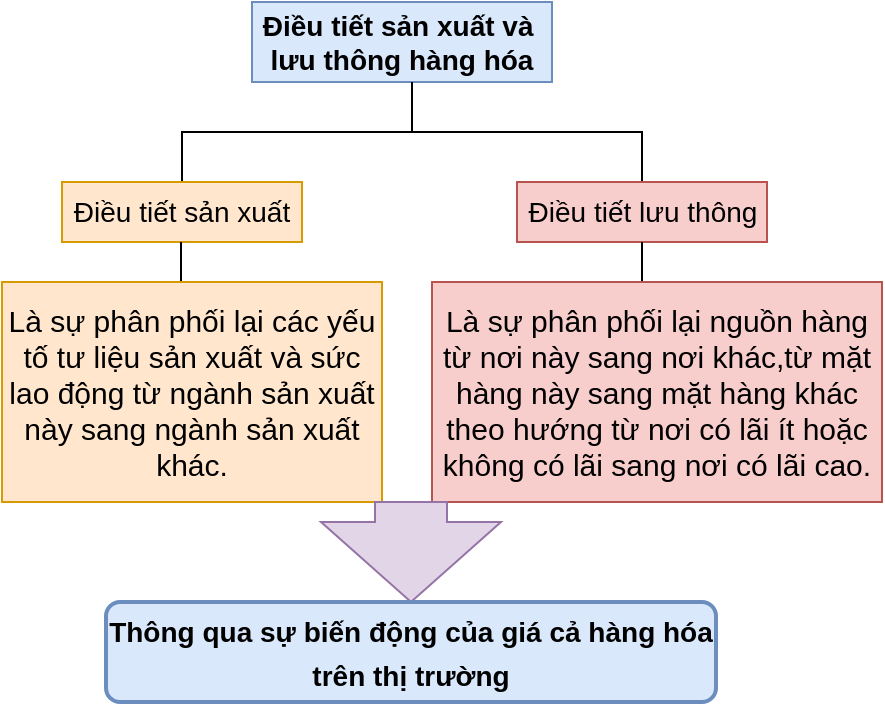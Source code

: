 <mxfile version="12.0.2" type="github" pages="1"><diagram id="msaLKFV_5v-NAo-nIYSi" name="Page-1"><mxGraphModel dx="712" dy="320" grid="1" gridSize="10" guides="1" tooltips="1" connect="1" arrows="1" fold="1" page="1" pageScale="1" pageWidth="850" pageHeight="1100" math="0" shadow="0"><root><mxCell id="0"/><mxCell id="1" parent="0"/><mxCell id="fuN57peM9A7rpZhnKc-o-1" value="&lt;font style=&quot;font-size: 14px;&quot;&gt;Điều tiết sản xuất và&amp;nbsp;&lt;br style=&quot;font-size: 14px;&quot;&gt;lưu thông hàng hóa&lt;/font&gt;" style="rounded=0;whiteSpace=wrap;html=1;fontSize=14;fillColor=#dae8fc;strokeColor=#6c8ebf;fontStyle=1" parent="1" vertex="1"><mxGeometry x="345" y="100" width="150" height="40" as="geometry"/></mxCell><mxCell id="fuN57peM9A7rpZhnKc-o-5" value="" style="strokeWidth=1;html=1;shape=mxgraph.flowchart.annotation_2;align=left;labelPosition=right;pointerEvents=1;connectable=0;direction=south;fontSize=14;fontStyle=0" parent="1" vertex="1"><mxGeometry x="310" y="140" width="230" height="50" as="geometry"/></mxCell><mxCell id="fuN57peM9A7rpZhnKc-o-6" value="Điều tiết sản xuất" style="rounded=0;whiteSpace=wrap;html=1;fontSize=14;fillColor=#ffe6cc;strokeColor=#d79b00;" parent="1" vertex="1"><mxGeometry x="250" y="190" width="120" height="30" as="geometry"/></mxCell><mxCell id="fuN57peM9A7rpZhnKc-o-10" value="" style="endArrow=none;html=1;fontSize=14;" parent="1" edge="1"><mxGeometry width="50" height="50" relative="1" as="geometry"><mxPoint x="309.5" y="240" as="sourcePoint"/><mxPoint x="309.5" y="220" as="targetPoint"/><Array as="points"><mxPoint x="309.5" y="230"/></Array></mxGeometry></mxCell><mxCell id="fuN57peM9A7rpZhnKc-o-11" value="Là sự phân phối lại các yếu tố tư liệu sản xuất và sức lao động từ ngành sản xuất này sang ngành sản xuất khác." style="rounded=0;whiteSpace=wrap;html=1;fontSize=15;fillColor=#ffe6cc;strokeColor=#d79b00;" parent="1" vertex="1"><mxGeometry x="220" y="240" width="190" height="110" as="geometry"/></mxCell><mxCell id="fuN57peM9A7rpZhnKc-o-13" value="Điều tiết lưu thông" style="rounded=0;whiteSpace=wrap;html=1;fontSize=14;fillColor=#f8cecc;strokeColor=#b85450;" parent="1" vertex="1"><mxGeometry x="477.5" y="190" width="125" height="30" as="geometry"/></mxCell><mxCell id="fuN57peM9A7rpZhnKc-o-14" value="" style="endArrow=none;html=1;fontSize=14;" parent="1" edge="1"><mxGeometry width="50" height="50" relative="1" as="geometry"><mxPoint x="540" y="240" as="sourcePoint"/><mxPoint x="540" y="220" as="targetPoint"/></mxGeometry></mxCell><mxCell id="fuN57peM9A7rpZhnKc-o-15" value="Là sự phân phối lại nguồn hàng từ nơi này sang nơi khác,từ mặt hàng này sang mặt hàng khác theo hướng từ nơi có lãi ít hoặc không có lãi sang nơi có lãi cao." style="rounded=0;whiteSpace=wrap;html=1;fontSize=15;fillColor=#f8cecc;strokeColor=#b85450;" parent="1" vertex="1"><mxGeometry x="435" y="240" width="225" height="110" as="geometry"/></mxCell><mxCell id="fuN57peM9A7rpZhnKc-o-21" value="" style="html=1;shadow=0;dashed=0;align=center;verticalAlign=middle;shape=mxgraph.arrows2.arrow;dy=0.6;dx=40;direction=south;notch=0;strokeWidth=1;fontSize=18;fillColor=#e1d5e7;strokeColor=#9673a6;" parent="1" vertex="1"><mxGeometry x="379.5" y="350" width="90" height="50" as="geometry"/></mxCell><mxCell id="fuN57peM9A7rpZhnKc-o-22" value="&lt;font style=&quot;font-size: 14px&quot;&gt;Thông qua sự biến động của giá cả hàng hóa trên thị trường&lt;/font&gt;" style="rounded=1;whiteSpace=wrap;html=1;absoluteArcSize=1;arcSize=14;strokeWidth=2;fontSize=18;fontStyle=1;fillColor=#dae8fc;strokeColor=#6c8ebf;" parent="1" vertex="1"><mxGeometry x="272" y="400" width="305" height="50" as="geometry"/></mxCell></root></mxGraphModel></diagram></mxfile>